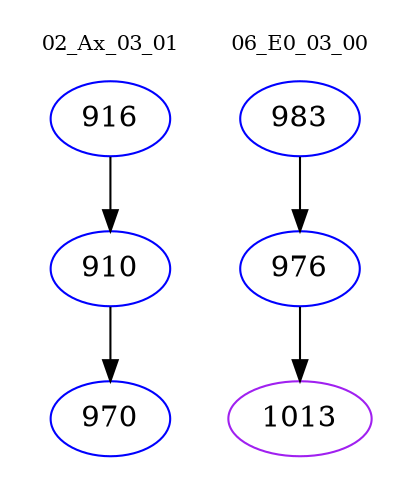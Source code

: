 digraph{
subgraph cluster_0 {
color = white
label = "02_Ax_03_01";
fontsize=10;
T0_916 [label="916", color="blue"]
T0_916 -> T0_910 [color="black"]
T0_910 [label="910", color="blue"]
T0_910 -> T0_970 [color="black"]
T0_970 [label="970", color="blue"]
}
subgraph cluster_1 {
color = white
label = "06_E0_03_00";
fontsize=10;
T1_983 [label="983", color="blue"]
T1_983 -> T1_976 [color="black"]
T1_976 [label="976", color="blue"]
T1_976 -> T1_1013 [color="black"]
T1_1013 [label="1013", color="purple"]
}
}
